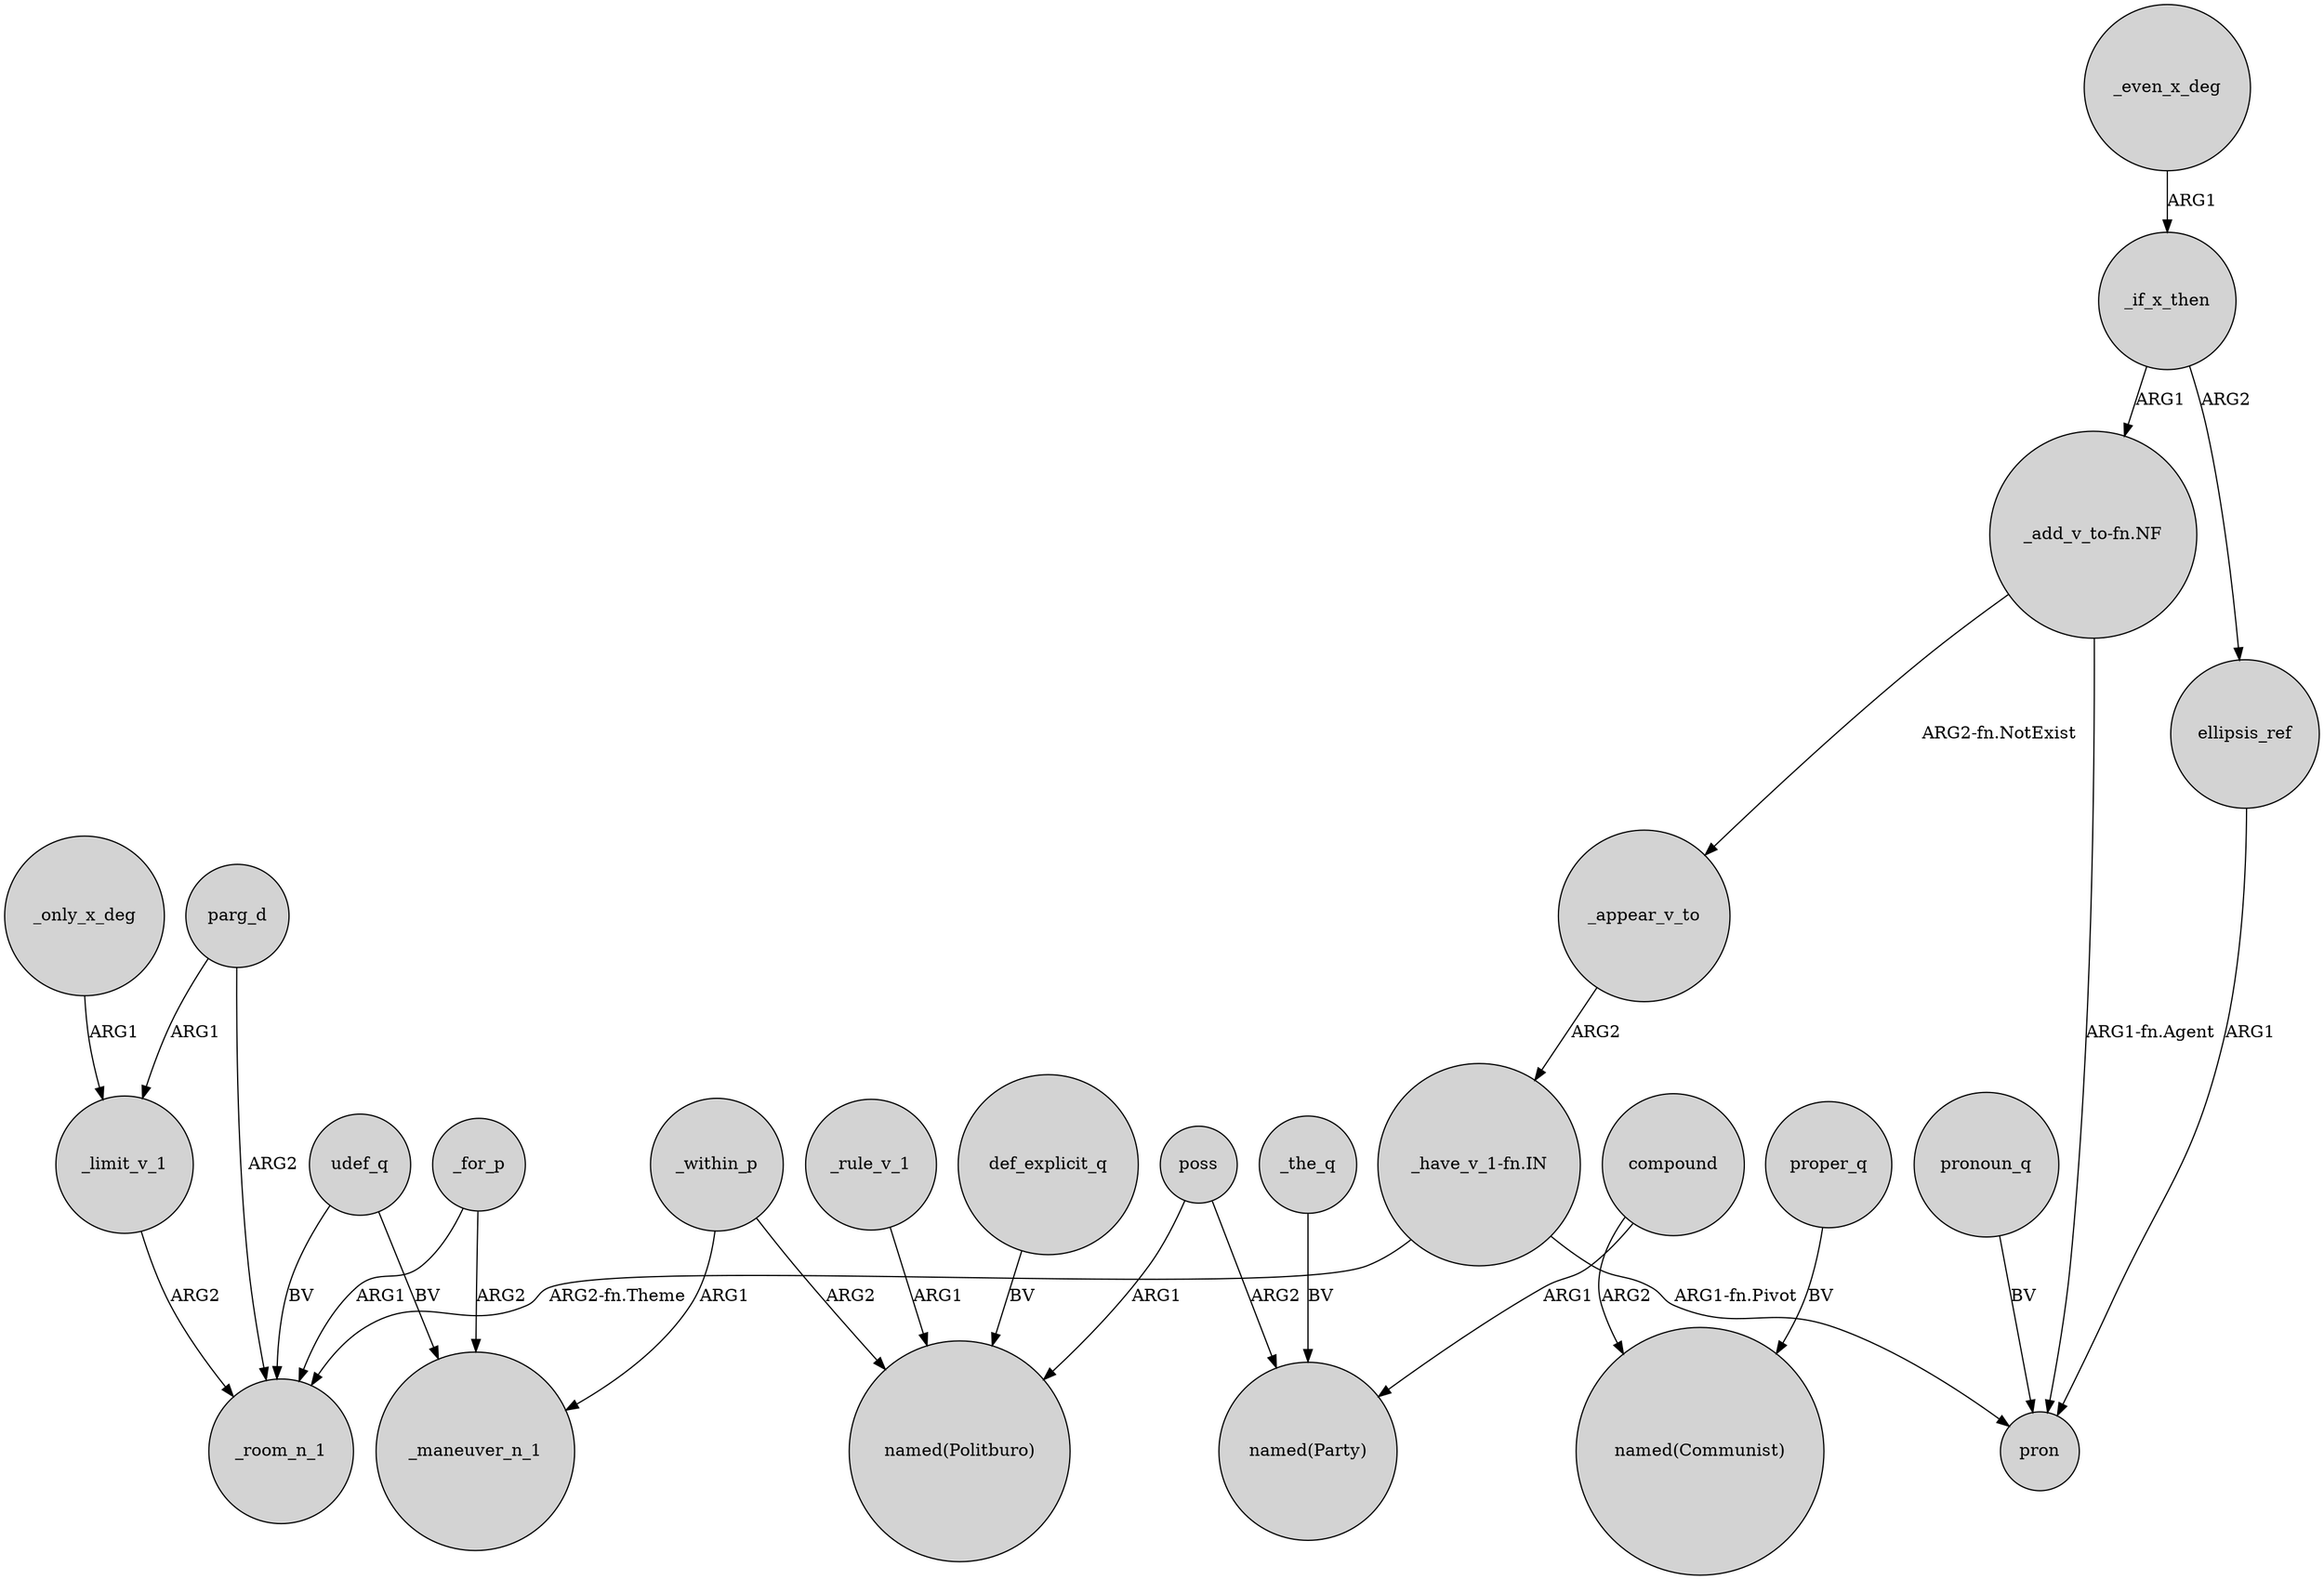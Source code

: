 digraph {
	node [shape=circle style=filled]
	parg_d -> _limit_v_1 [label=ARG1]
	poss -> "named(Politburo)" [label=ARG1]
	_if_x_then -> ellipsis_ref [label=ARG2]
	_rule_v_1 -> "named(Politburo)" [label=ARG1]
	def_explicit_q -> "named(Politburo)" [label=BV]
	parg_d -> _room_n_1 [label=ARG2]
	_even_x_deg -> _if_x_then [label=ARG1]
	ellipsis_ref -> pron [label=ARG1]
	udef_q -> _maneuver_n_1 [label=BV]
	_only_x_deg -> _limit_v_1 [label=ARG1]
	_for_p -> _maneuver_n_1 [label=ARG2]
	_limit_v_1 -> _room_n_1 [label=ARG2]
	proper_q -> "named(Communist)" [label=BV]
	"_have_v_1-fn.IN" -> pron [label="ARG1-fn.Pivot"]
	_appear_v_to -> "_have_v_1-fn.IN" [label=ARG2]
	"_have_v_1-fn.IN" -> _room_n_1 [label="ARG2-fn.Theme"]
	_for_p -> _room_n_1 [label=ARG1]
	pronoun_q -> pron [label=BV]
	_the_q -> "named(Party)" [label=BV]
	compound -> "named(Party)" [label=ARG1]
	_within_p -> _maneuver_n_1 [label=ARG1]
	udef_q -> _room_n_1 [label=BV]
	"_add_v_to-fn.NF" -> pron [label="ARG1-fn.Agent"]
	_if_x_then -> "_add_v_to-fn.NF" [label=ARG1]
	"_add_v_to-fn.NF" -> _appear_v_to [label="ARG2-fn.NotExist"]
	poss -> "named(Party)" [label=ARG2]
	_within_p -> "named(Politburo)" [label=ARG2]
	compound -> "named(Communist)" [label=ARG2]
}
